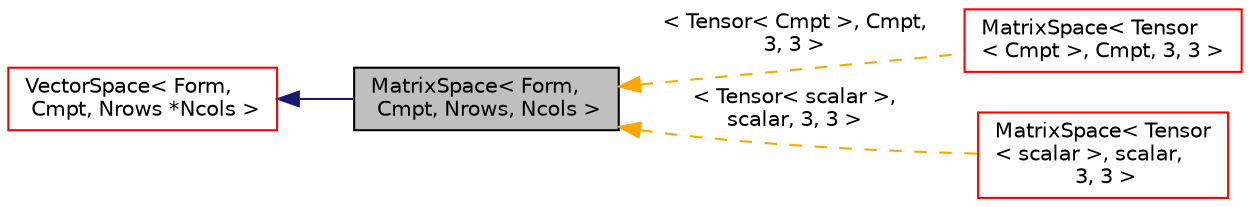 digraph "MatrixSpace&lt; Form, Cmpt, Nrows, Ncols &gt;"
{
  bgcolor="transparent";
  edge [fontname="Helvetica",fontsize="10",labelfontname="Helvetica",labelfontsize="10"];
  node [fontname="Helvetica",fontsize="10",shape=record];
  rankdir="LR";
  Node1 [label="MatrixSpace\< Form,\l Cmpt, Nrows, Ncols \>",height=0.2,width=0.4,color="black", fillcolor="grey75", style="filled", fontcolor="black"];
  Node2 -> Node1 [dir="back",color="midnightblue",fontsize="10",style="solid",fontname="Helvetica"];
  Node2 [label="VectorSpace\< Form,\l Cmpt, Nrows *Ncols \>",height=0.2,width=0.4,color="red",URL="$a02807.html"];
  Node1 -> Node3 [dir="back",color="orange",fontsize="10",style="dashed",label=" \< Tensor\< Cmpt \>, Cmpt,\l 3, 3 \>" ,fontname="Helvetica"];
  Node3 [label="MatrixSpace\< Tensor\l\< Cmpt \>, Cmpt, 3, 3 \>",height=0.2,width=0.4,color="red",URL="$a01441.html"];
  Node1 -> Node4 [dir="back",color="orange",fontsize="10",style="dashed",label=" \< Tensor\< scalar \>,\l scalar, 3, 3 \>" ,fontname="Helvetica"];
  Node4 [label="MatrixSpace\< Tensor\l\< scalar \>, scalar,\l 3, 3 \>",height=0.2,width=0.4,color="red",URL="$a01441.html"];
}
